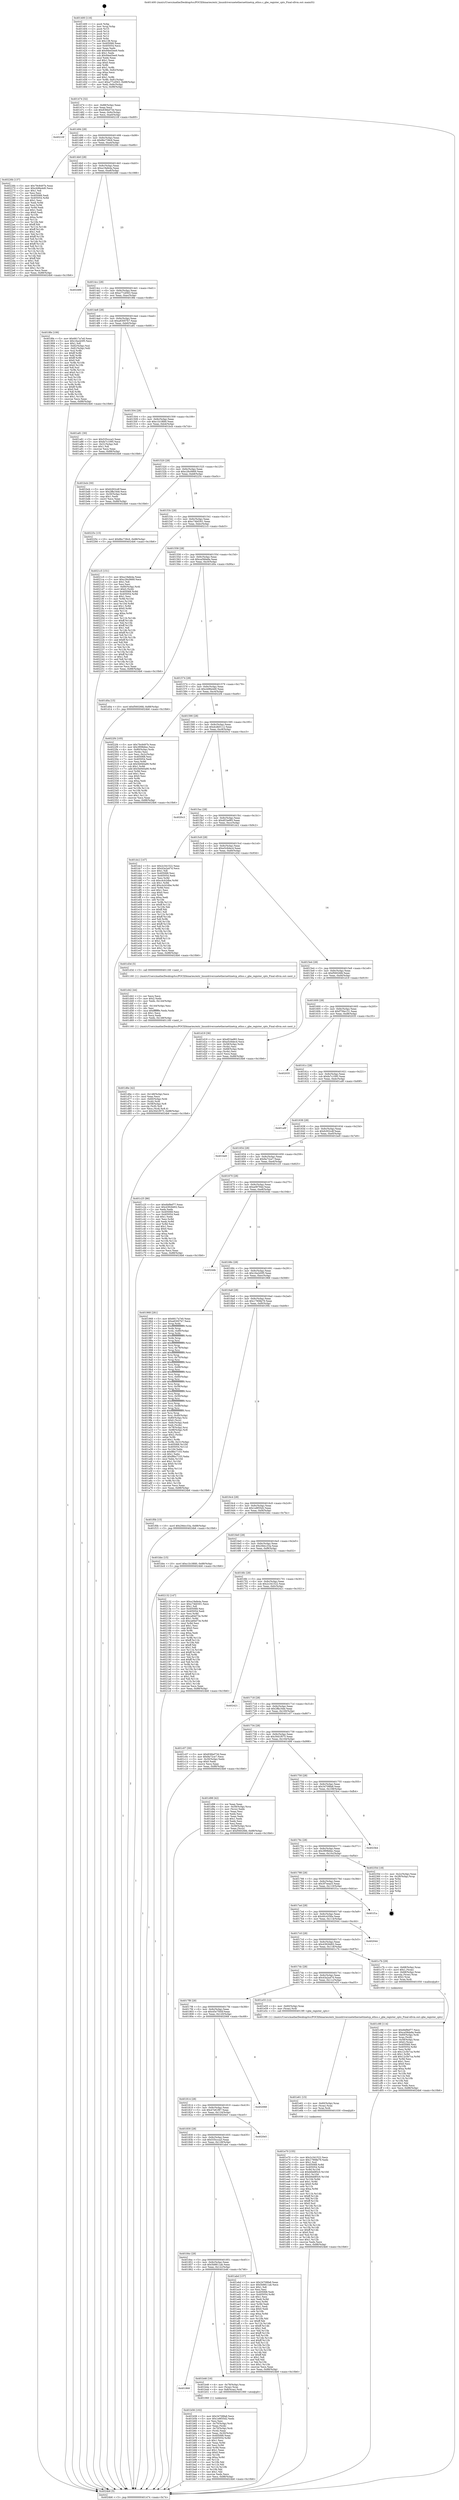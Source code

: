 digraph "0x401400" {
  label = "0x401400 (/mnt/c/Users/mathe/Desktop/tcc/POCII/binaries/extr_linuxdriversnetethernettinetcp_ethss.c_gbe_register_cpts_Final-ollvm.out::main(0))"
  labelloc = "t"
  node[shape=record]

  Entry [label="",width=0.3,height=0.3,shape=circle,fillcolor=black,style=filled]
  "0x401474" [label="{
     0x401474 [32]\l
     | [instrs]\l
     &nbsp;&nbsp;0x401474 \<+6\>: mov -0x88(%rbp),%eax\l
     &nbsp;&nbsp;0x40147a \<+2\>: mov %eax,%ecx\l
     &nbsp;&nbsp;0x40147c \<+6\>: sub $0x836bd73d,%ecx\l
     &nbsp;&nbsp;0x401482 \<+6\>: mov %eax,-0x9c(%rbp)\l
     &nbsp;&nbsp;0x401488 \<+6\>: mov %ecx,-0xa0(%rbp)\l
     &nbsp;&nbsp;0x40148e \<+6\>: je 000000000040210f \<main+0xd0f\>\l
  }"]
  "0x40210f" [label="{
     0x40210f\l
  }", style=dashed]
  "0x401494" [label="{
     0x401494 [28]\l
     | [instrs]\l
     &nbsp;&nbsp;0x401494 \<+5\>: jmp 0000000000401499 \<main+0x99\>\l
     &nbsp;&nbsp;0x401499 \<+6\>: mov -0x9c(%rbp),%eax\l
     &nbsp;&nbsp;0x40149f \<+5\>: sub $0x8bc738c6,%eax\l
     &nbsp;&nbsp;0x4014a4 \<+6\>: mov %eax,-0xa4(%rbp)\l
     &nbsp;&nbsp;0x4014aa \<+6\>: je 000000000040226b \<main+0xe6b\>\l
  }"]
  Exit [label="",width=0.3,height=0.3,shape=circle,fillcolor=black,style=filled,peripheries=2]
  "0x40226b" [label="{
     0x40226b [137]\l
     | [instrs]\l
     &nbsp;&nbsp;0x40226b \<+5\>: mov $0x79c8497b,%eax\l
     &nbsp;&nbsp;0x402270 \<+5\>: mov $0xcb96e4d0,%ecx\l
     &nbsp;&nbsp;0x402275 \<+2\>: mov $0x1,%dl\l
     &nbsp;&nbsp;0x402277 \<+2\>: xor %esi,%esi\l
     &nbsp;&nbsp;0x402279 \<+7\>: mov 0x405068,%edi\l
     &nbsp;&nbsp;0x402280 \<+8\>: mov 0x405054,%r8d\l
     &nbsp;&nbsp;0x402288 \<+3\>: sub $0x1,%esi\l
     &nbsp;&nbsp;0x40228b \<+3\>: mov %edi,%r9d\l
     &nbsp;&nbsp;0x40228e \<+3\>: add %esi,%r9d\l
     &nbsp;&nbsp;0x402291 \<+4\>: imul %r9d,%edi\l
     &nbsp;&nbsp;0x402295 \<+3\>: and $0x1,%edi\l
     &nbsp;&nbsp;0x402298 \<+3\>: cmp $0x0,%edi\l
     &nbsp;&nbsp;0x40229b \<+4\>: sete %r10b\l
     &nbsp;&nbsp;0x40229f \<+4\>: cmp $0xa,%r8d\l
     &nbsp;&nbsp;0x4022a3 \<+4\>: setl %r11b\l
     &nbsp;&nbsp;0x4022a7 \<+3\>: mov %r10b,%bl\l
     &nbsp;&nbsp;0x4022aa \<+3\>: xor $0xff,%bl\l
     &nbsp;&nbsp;0x4022ad \<+3\>: mov %r11b,%r14b\l
     &nbsp;&nbsp;0x4022b0 \<+4\>: xor $0xff,%r14b\l
     &nbsp;&nbsp;0x4022b4 \<+3\>: xor $0x1,%dl\l
     &nbsp;&nbsp;0x4022b7 \<+3\>: mov %bl,%r15b\l
     &nbsp;&nbsp;0x4022ba \<+4\>: and $0xff,%r15b\l
     &nbsp;&nbsp;0x4022be \<+3\>: and %dl,%r10b\l
     &nbsp;&nbsp;0x4022c1 \<+3\>: mov %r14b,%r12b\l
     &nbsp;&nbsp;0x4022c4 \<+4\>: and $0xff,%r12b\l
     &nbsp;&nbsp;0x4022c8 \<+3\>: and %dl,%r11b\l
     &nbsp;&nbsp;0x4022cb \<+3\>: or %r10b,%r15b\l
     &nbsp;&nbsp;0x4022ce \<+3\>: or %r11b,%r12b\l
     &nbsp;&nbsp;0x4022d1 \<+3\>: xor %r12b,%r15b\l
     &nbsp;&nbsp;0x4022d4 \<+3\>: or %r14b,%bl\l
     &nbsp;&nbsp;0x4022d7 \<+3\>: xor $0xff,%bl\l
     &nbsp;&nbsp;0x4022da \<+3\>: or $0x1,%dl\l
     &nbsp;&nbsp;0x4022dd \<+2\>: and %dl,%bl\l
     &nbsp;&nbsp;0x4022df \<+3\>: or %bl,%r15b\l
     &nbsp;&nbsp;0x4022e2 \<+4\>: test $0x1,%r15b\l
     &nbsp;&nbsp;0x4022e6 \<+3\>: cmovne %ecx,%eax\l
     &nbsp;&nbsp;0x4022e9 \<+6\>: mov %eax,-0x88(%rbp)\l
     &nbsp;&nbsp;0x4022ef \<+5\>: jmp 00000000004024b6 \<main+0x10b6\>\l
  }"]
  "0x4014b0" [label="{
     0x4014b0 [28]\l
     | [instrs]\l
     &nbsp;&nbsp;0x4014b0 \<+5\>: jmp 00000000004014b5 \<main+0xb5\>\l
     &nbsp;&nbsp;0x4014b5 \<+6\>: mov -0x9c(%rbp),%eax\l
     &nbsp;&nbsp;0x4014bb \<+5\>: sub $0xa19afe4a,%eax\l
     &nbsp;&nbsp;0x4014c0 \<+6\>: mov %eax,-0xa8(%rbp)\l
     &nbsp;&nbsp;0x4014c6 \<+6\>: je 0000000000402488 \<main+0x1088\>\l
  }"]
  "0x401e70" [label="{
     0x401e70 [155]\l
     | [instrs]\l
     &nbsp;&nbsp;0x401e70 \<+5\>: mov $0x2c341522,%ecx\l
     &nbsp;&nbsp;0x401e75 \<+5\>: mov $0x17908e79,%edx\l
     &nbsp;&nbsp;0x401e7a \<+3\>: mov $0x1,%sil\l
     &nbsp;&nbsp;0x401e7d \<+8\>: mov 0x405068,%r8d\l
     &nbsp;&nbsp;0x401e85 \<+8\>: mov 0x405054,%r9d\l
     &nbsp;&nbsp;0x401e8d \<+3\>: mov %r8d,%r10d\l
     &nbsp;&nbsp;0x401e90 \<+7\>: sub $0xb6dd85c0,%r10d\l
     &nbsp;&nbsp;0x401e97 \<+4\>: sub $0x1,%r10d\l
     &nbsp;&nbsp;0x401e9b \<+7\>: add $0xb6dd85c0,%r10d\l
     &nbsp;&nbsp;0x401ea2 \<+4\>: imul %r10d,%r8d\l
     &nbsp;&nbsp;0x401ea6 \<+4\>: and $0x1,%r8d\l
     &nbsp;&nbsp;0x401eaa \<+4\>: cmp $0x0,%r8d\l
     &nbsp;&nbsp;0x401eae \<+4\>: sete %r11b\l
     &nbsp;&nbsp;0x401eb2 \<+4\>: cmp $0xa,%r9d\l
     &nbsp;&nbsp;0x401eb6 \<+3\>: setl %bl\l
     &nbsp;&nbsp;0x401eb9 \<+3\>: mov %r11b,%r14b\l
     &nbsp;&nbsp;0x401ebc \<+4\>: xor $0xff,%r14b\l
     &nbsp;&nbsp;0x401ec0 \<+3\>: mov %bl,%r15b\l
     &nbsp;&nbsp;0x401ec3 \<+4\>: xor $0xff,%r15b\l
     &nbsp;&nbsp;0x401ec7 \<+4\>: xor $0x0,%sil\l
     &nbsp;&nbsp;0x401ecb \<+3\>: mov %r14b,%r12b\l
     &nbsp;&nbsp;0x401ece \<+4\>: and $0x0,%r12b\l
     &nbsp;&nbsp;0x401ed2 \<+3\>: and %sil,%r11b\l
     &nbsp;&nbsp;0x401ed5 \<+3\>: mov %r15b,%r13b\l
     &nbsp;&nbsp;0x401ed8 \<+4\>: and $0x0,%r13b\l
     &nbsp;&nbsp;0x401edc \<+3\>: and %sil,%bl\l
     &nbsp;&nbsp;0x401edf \<+3\>: or %r11b,%r12b\l
     &nbsp;&nbsp;0x401ee2 \<+3\>: or %bl,%r13b\l
     &nbsp;&nbsp;0x401ee5 \<+3\>: xor %r13b,%r12b\l
     &nbsp;&nbsp;0x401ee8 \<+3\>: or %r15b,%r14b\l
     &nbsp;&nbsp;0x401eeb \<+4\>: xor $0xff,%r14b\l
     &nbsp;&nbsp;0x401eef \<+4\>: or $0x0,%sil\l
     &nbsp;&nbsp;0x401ef3 \<+3\>: and %sil,%r14b\l
     &nbsp;&nbsp;0x401ef6 \<+3\>: or %r14b,%r12b\l
     &nbsp;&nbsp;0x401ef9 \<+4\>: test $0x1,%r12b\l
     &nbsp;&nbsp;0x401efd \<+3\>: cmovne %edx,%ecx\l
     &nbsp;&nbsp;0x401f00 \<+6\>: mov %ecx,-0x88(%rbp)\l
     &nbsp;&nbsp;0x401f06 \<+5\>: jmp 00000000004024b6 \<main+0x10b6\>\l
  }"]
  "0x402488" [label="{
     0x402488\l
  }", style=dashed]
  "0x4014cc" [label="{
     0x4014cc [28]\l
     | [instrs]\l
     &nbsp;&nbsp;0x4014cc \<+5\>: jmp 00000000004014d1 \<main+0xd1\>\l
     &nbsp;&nbsp;0x4014d1 \<+6\>: mov -0x9c(%rbp),%eax\l
     &nbsp;&nbsp;0x4014d7 \<+5\>: sub $0xa77cd563,%eax\l
     &nbsp;&nbsp;0x4014dc \<+6\>: mov %eax,-0xac(%rbp)\l
     &nbsp;&nbsp;0x4014e2 \<+6\>: je 00000000004018fe \<main+0x4fe\>\l
  }"]
  "0x401e61" [label="{
     0x401e61 [15]\l
     | [instrs]\l
     &nbsp;&nbsp;0x401e61 \<+4\>: mov -0x60(%rbp),%rax\l
     &nbsp;&nbsp;0x401e65 \<+3\>: mov (%rax),%rax\l
     &nbsp;&nbsp;0x401e68 \<+3\>: mov %rax,%rdi\l
     &nbsp;&nbsp;0x401e6b \<+5\>: call 0000000000401030 \<free@plt\>\l
     | [calls]\l
     &nbsp;&nbsp;0x401030 \{1\} (unknown)\l
  }"]
  "0x4018fe" [label="{
     0x4018fe [106]\l
     | [instrs]\l
     &nbsp;&nbsp;0x4018fe \<+5\>: mov $0x6617a7e0,%eax\l
     &nbsp;&nbsp;0x401903 \<+5\>: mov $0x16a2d3f5,%ecx\l
     &nbsp;&nbsp;0x401908 \<+2\>: mov $0x1,%dl\l
     &nbsp;&nbsp;0x40190a \<+7\>: mov -0x82(%rbp),%sil\l
     &nbsp;&nbsp;0x401911 \<+7\>: mov -0x81(%rbp),%dil\l
     &nbsp;&nbsp;0x401918 \<+3\>: mov %sil,%r8b\l
     &nbsp;&nbsp;0x40191b \<+4\>: xor $0xff,%r8b\l
     &nbsp;&nbsp;0x40191f \<+3\>: mov %dil,%r9b\l
     &nbsp;&nbsp;0x401922 \<+4\>: xor $0xff,%r9b\l
     &nbsp;&nbsp;0x401926 \<+3\>: xor $0x0,%dl\l
     &nbsp;&nbsp;0x401929 \<+3\>: mov %r8b,%r10b\l
     &nbsp;&nbsp;0x40192c \<+4\>: and $0x0,%r10b\l
     &nbsp;&nbsp;0x401930 \<+3\>: and %dl,%sil\l
     &nbsp;&nbsp;0x401933 \<+3\>: mov %r9b,%r11b\l
     &nbsp;&nbsp;0x401936 \<+4\>: and $0x0,%r11b\l
     &nbsp;&nbsp;0x40193a \<+3\>: and %dl,%dil\l
     &nbsp;&nbsp;0x40193d \<+3\>: or %sil,%r10b\l
     &nbsp;&nbsp;0x401940 \<+3\>: or %dil,%r11b\l
     &nbsp;&nbsp;0x401943 \<+3\>: xor %r11b,%r10b\l
     &nbsp;&nbsp;0x401946 \<+3\>: or %r9b,%r8b\l
     &nbsp;&nbsp;0x401949 \<+4\>: xor $0xff,%r8b\l
     &nbsp;&nbsp;0x40194d \<+3\>: or $0x0,%dl\l
     &nbsp;&nbsp;0x401950 \<+3\>: and %dl,%r8b\l
     &nbsp;&nbsp;0x401953 \<+3\>: or %r8b,%r10b\l
     &nbsp;&nbsp;0x401956 \<+4\>: test $0x1,%r10b\l
     &nbsp;&nbsp;0x40195a \<+3\>: cmovne %ecx,%eax\l
     &nbsp;&nbsp;0x40195d \<+6\>: mov %eax,-0x88(%rbp)\l
     &nbsp;&nbsp;0x401963 \<+5\>: jmp 00000000004024b6 \<main+0x10b6\>\l
  }"]
  "0x4014e8" [label="{
     0x4014e8 [28]\l
     | [instrs]\l
     &nbsp;&nbsp;0x4014e8 \<+5\>: jmp 00000000004014ed \<main+0xed\>\l
     &nbsp;&nbsp;0x4014ed \<+6\>: mov -0x9c(%rbp),%eax\l
     &nbsp;&nbsp;0x4014f3 \<+5\>: sub $0xa83007b7,%eax\l
     &nbsp;&nbsp;0x4014f8 \<+6\>: mov %eax,-0xb0(%rbp)\l
     &nbsp;&nbsp;0x4014fe \<+6\>: je 0000000000401a81 \<main+0x681\>\l
  }"]
  "0x4024b6" [label="{
     0x4024b6 [5]\l
     | [instrs]\l
     &nbsp;&nbsp;0x4024b6 \<+5\>: jmp 0000000000401474 \<main+0x74\>\l
  }"]
  "0x401400" [label="{
     0x401400 [116]\l
     | [instrs]\l
     &nbsp;&nbsp;0x401400 \<+1\>: push %rbp\l
     &nbsp;&nbsp;0x401401 \<+3\>: mov %rsp,%rbp\l
     &nbsp;&nbsp;0x401404 \<+2\>: push %r15\l
     &nbsp;&nbsp;0x401406 \<+2\>: push %r14\l
     &nbsp;&nbsp;0x401408 \<+2\>: push %r13\l
     &nbsp;&nbsp;0x40140a \<+2\>: push %r12\l
     &nbsp;&nbsp;0x40140c \<+1\>: push %rbx\l
     &nbsp;&nbsp;0x40140d \<+7\>: sub $0x138,%rsp\l
     &nbsp;&nbsp;0x401414 \<+7\>: mov 0x405068,%eax\l
     &nbsp;&nbsp;0x40141b \<+7\>: mov 0x405054,%ecx\l
     &nbsp;&nbsp;0x401422 \<+2\>: mov %eax,%edx\l
     &nbsp;&nbsp;0x401424 \<+6\>: add $0x94ed3ee9,%edx\l
     &nbsp;&nbsp;0x40142a \<+3\>: sub $0x1,%edx\l
     &nbsp;&nbsp;0x40142d \<+6\>: sub $0x94ed3ee9,%edx\l
     &nbsp;&nbsp;0x401433 \<+3\>: imul %edx,%eax\l
     &nbsp;&nbsp;0x401436 \<+3\>: and $0x1,%eax\l
     &nbsp;&nbsp;0x401439 \<+3\>: cmp $0x0,%eax\l
     &nbsp;&nbsp;0x40143c \<+4\>: sete %r8b\l
     &nbsp;&nbsp;0x401440 \<+4\>: and $0x1,%r8b\l
     &nbsp;&nbsp;0x401444 \<+7\>: mov %r8b,-0x82(%rbp)\l
     &nbsp;&nbsp;0x40144b \<+3\>: cmp $0xa,%ecx\l
     &nbsp;&nbsp;0x40144e \<+4\>: setl %r8b\l
     &nbsp;&nbsp;0x401452 \<+4\>: and $0x1,%r8b\l
     &nbsp;&nbsp;0x401456 \<+7\>: mov %r8b,-0x81(%rbp)\l
     &nbsp;&nbsp;0x40145d \<+10\>: movl $0xa77cd563,-0x88(%rbp)\l
     &nbsp;&nbsp;0x401467 \<+6\>: mov %edi,-0x8c(%rbp)\l
     &nbsp;&nbsp;0x40146d \<+7\>: mov %rsi,-0x98(%rbp)\l
  }"]
  "0x401d6e" [label="{
     0x401d6e [42]\l
     | [instrs]\l
     &nbsp;&nbsp;0x401d6e \<+6\>: mov -0x148(%rbp),%ecx\l
     &nbsp;&nbsp;0x401d74 \<+3\>: imul %eax,%ecx\l
     &nbsp;&nbsp;0x401d77 \<+4\>: mov -0x60(%rbp),%rdi\l
     &nbsp;&nbsp;0x401d7b \<+3\>: mov (%rdi),%rdi\l
     &nbsp;&nbsp;0x401d7e \<+4\>: mov -0x58(%rbp),%r8\l
     &nbsp;&nbsp;0x401d82 \<+3\>: movslq (%r8),%r8\l
     &nbsp;&nbsp;0x401d85 \<+4\>: mov %ecx,(%rdi,%r8,4)\l
     &nbsp;&nbsp;0x401d89 \<+10\>: movl $0x30d1f075,-0x88(%rbp)\l
     &nbsp;&nbsp;0x401d93 \<+5\>: jmp 00000000004024b6 \<main+0x10b6\>\l
  }"]
  "0x401a81" [label="{
     0x401a81 [30]\l
     | [instrs]\l
     &nbsp;&nbsp;0x401a81 \<+5\>: mov $0x535ccca3,%eax\l
     &nbsp;&nbsp;0x401a86 \<+5\>: mov $0xfa7c1095,%ecx\l
     &nbsp;&nbsp;0x401a8b \<+3\>: mov -0x31(%rbp),%dl\l
     &nbsp;&nbsp;0x401a8e \<+3\>: test $0x1,%dl\l
     &nbsp;&nbsp;0x401a91 \<+3\>: cmovne %ecx,%eax\l
     &nbsp;&nbsp;0x401a94 \<+6\>: mov %eax,-0x88(%rbp)\l
     &nbsp;&nbsp;0x401a9a \<+5\>: jmp 00000000004024b6 \<main+0x10b6\>\l
  }"]
  "0x401504" [label="{
     0x401504 [28]\l
     | [instrs]\l
     &nbsp;&nbsp;0x401504 \<+5\>: jmp 0000000000401509 \<main+0x109\>\l
     &nbsp;&nbsp;0x401509 \<+6\>: mov -0x9c(%rbp),%eax\l
     &nbsp;&nbsp;0x40150f \<+5\>: sub $0xc1b18fd0,%eax\l
     &nbsp;&nbsp;0x401514 \<+6\>: mov %eax,-0xb4(%rbp)\l
     &nbsp;&nbsp;0x40151a \<+6\>: je 0000000000401bcb \<main+0x7cb\>\l
  }"]
  "0x401d42" [label="{
     0x401d42 [44]\l
     | [instrs]\l
     &nbsp;&nbsp;0x401d42 \<+2\>: xor %ecx,%ecx\l
     &nbsp;&nbsp;0x401d44 \<+5\>: mov $0x2,%edx\l
     &nbsp;&nbsp;0x401d49 \<+6\>: mov %edx,-0x144(%rbp)\l
     &nbsp;&nbsp;0x401d4f \<+1\>: cltd\l
     &nbsp;&nbsp;0x401d50 \<+6\>: mov -0x144(%rbp),%esi\l
     &nbsp;&nbsp;0x401d56 \<+2\>: idiv %esi\l
     &nbsp;&nbsp;0x401d58 \<+6\>: imul $0xfffffffe,%edx,%edx\l
     &nbsp;&nbsp;0x401d5e \<+3\>: sub $0x1,%ecx\l
     &nbsp;&nbsp;0x401d61 \<+2\>: sub %ecx,%edx\l
     &nbsp;&nbsp;0x401d63 \<+6\>: mov %edx,-0x148(%rbp)\l
     &nbsp;&nbsp;0x401d69 \<+5\>: call 0000000000401160 \<next_i\>\l
     | [calls]\l
     &nbsp;&nbsp;0x401160 \{1\} (/mnt/c/Users/mathe/Desktop/tcc/POCII/binaries/extr_linuxdriversnetethernettinetcp_ethss.c_gbe_register_cpts_Final-ollvm.out::next_i)\l
  }"]
  "0x401bcb" [label="{
     0x401bcb [30]\l
     | [instrs]\l
     &nbsp;&nbsp;0x401bcb \<+5\>: mov $0xfc002cdf,%eax\l
     &nbsp;&nbsp;0x401bd0 \<+5\>: mov $0x2ffa16de,%ecx\l
     &nbsp;&nbsp;0x401bd5 \<+3\>: mov -0x30(%rbp),%edx\l
     &nbsp;&nbsp;0x401bd8 \<+3\>: cmp $0x1,%edx\l
     &nbsp;&nbsp;0x401bdb \<+3\>: cmovl %ecx,%eax\l
     &nbsp;&nbsp;0x401bde \<+6\>: mov %eax,-0x88(%rbp)\l
     &nbsp;&nbsp;0x401be4 \<+5\>: jmp 00000000004024b6 \<main+0x10b6\>\l
  }"]
  "0x401520" [label="{
     0x401520 [28]\l
     | [instrs]\l
     &nbsp;&nbsp;0x401520 \<+5\>: jmp 0000000000401525 \<main+0x125\>\l
     &nbsp;&nbsp;0x401525 \<+6\>: mov -0x9c(%rbp),%eax\l
     &nbsp;&nbsp;0x40152b \<+5\>: sub $0xc26c0669,%eax\l
     &nbsp;&nbsp;0x401530 \<+6\>: mov %eax,-0xb8(%rbp)\l
     &nbsp;&nbsp;0x401536 \<+6\>: je 000000000040225c \<main+0xe5c\>\l
  }"]
  "0x401c98" [label="{
     0x401c98 [114]\l
     | [instrs]\l
     &nbsp;&nbsp;0x401c98 \<+5\>: mov $0x6bf9ef77,%ecx\l
     &nbsp;&nbsp;0x401c9d \<+5\>: mov $0xca58da9a,%edx\l
     &nbsp;&nbsp;0x401ca2 \<+4\>: mov -0x60(%rbp),%rdi\l
     &nbsp;&nbsp;0x401ca6 \<+3\>: mov %rax,(%rdi)\l
     &nbsp;&nbsp;0x401ca9 \<+4\>: mov -0x58(%rbp),%rax\l
     &nbsp;&nbsp;0x401cad \<+6\>: movl $0x0,(%rax)\l
     &nbsp;&nbsp;0x401cb3 \<+7\>: mov 0x405068,%esi\l
     &nbsp;&nbsp;0x401cba \<+8\>: mov 0x405054,%r8d\l
     &nbsp;&nbsp;0x401cc2 \<+3\>: mov %esi,%r9d\l
     &nbsp;&nbsp;0x401cc5 \<+7\>: sub $0x12c5b7ca,%r9d\l
     &nbsp;&nbsp;0x401ccc \<+4\>: sub $0x1,%r9d\l
     &nbsp;&nbsp;0x401cd0 \<+7\>: add $0x12c5b7ca,%r9d\l
     &nbsp;&nbsp;0x401cd7 \<+4\>: imul %r9d,%esi\l
     &nbsp;&nbsp;0x401cdb \<+3\>: and $0x1,%esi\l
     &nbsp;&nbsp;0x401cde \<+3\>: cmp $0x0,%esi\l
     &nbsp;&nbsp;0x401ce1 \<+4\>: sete %r10b\l
     &nbsp;&nbsp;0x401ce5 \<+4\>: cmp $0xa,%r8d\l
     &nbsp;&nbsp;0x401ce9 \<+4\>: setl %r11b\l
     &nbsp;&nbsp;0x401ced \<+3\>: mov %r10b,%bl\l
     &nbsp;&nbsp;0x401cf0 \<+3\>: and %r11b,%bl\l
     &nbsp;&nbsp;0x401cf3 \<+3\>: xor %r11b,%r10b\l
     &nbsp;&nbsp;0x401cf6 \<+3\>: or %r10b,%bl\l
     &nbsp;&nbsp;0x401cf9 \<+3\>: test $0x1,%bl\l
     &nbsp;&nbsp;0x401cfc \<+3\>: cmovne %edx,%ecx\l
     &nbsp;&nbsp;0x401cff \<+6\>: mov %ecx,-0x88(%rbp)\l
     &nbsp;&nbsp;0x401d05 \<+5\>: jmp 00000000004024b6 \<main+0x10b6\>\l
  }"]
  "0x40225c" [label="{
     0x40225c [15]\l
     | [instrs]\l
     &nbsp;&nbsp;0x40225c \<+10\>: movl $0x8bc738c6,-0x88(%rbp)\l
     &nbsp;&nbsp;0x402266 \<+5\>: jmp 00000000004024b6 \<main+0x10b6\>\l
  }"]
  "0x40153c" [label="{
     0x40153c [28]\l
     | [instrs]\l
     &nbsp;&nbsp;0x40153c \<+5\>: jmp 0000000000401541 \<main+0x141\>\l
     &nbsp;&nbsp;0x401541 \<+6\>: mov -0x9c(%rbp),%eax\l
     &nbsp;&nbsp;0x401547 \<+5\>: sub $0xc74b0301,%eax\l
     &nbsp;&nbsp;0x40154c \<+6\>: mov %eax,-0xbc(%rbp)\l
     &nbsp;&nbsp;0x401552 \<+6\>: je 00000000004021c5 \<main+0xdc5\>\l
  }"]
  "0x401b56" [label="{
     0x401b56 [102]\l
     | [instrs]\l
     &nbsp;&nbsp;0x401b56 \<+5\>: mov $0x34708fa8,%ecx\l
     &nbsp;&nbsp;0x401b5b \<+5\>: mov $0x1e8f35d2,%edx\l
     &nbsp;&nbsp;0x401b60 \<+2\>: xor %esi,%esi\l
     &nbsp;&nbsp;0x401b62 \<+4\>: mov -0x70(%rbp),%rdi\l
     &nbsp;&nbsp;0x401b66 \<+2\>: mov %eax,(%rdi)\l
     &nbsp;&nbsp;0x401b68 \<+4\>: mov -0x70(%rbp),%rdi\l
     &nbsp;&nbsp;0x401b6c \<+2\>: mov (%rdi),%eax\l
     &nbsp;&nbsp;0x401b6e \<+3\>: mov %eax,-0x30(%rbp)\l
     &nbsp;&nbsp;0x401b71 \<+7\>: mov 0x405068,%eax\l
     &nbsp;&nbsp;0x401b78 \<+8\>: mov 0x405054,%r8d\l
     &nbsp;&nbsp;0x401b80 \<+3\>: sub $0x1,%esi\l
     &nbsp;&nbsp;0x401b83 \<+3\>: mov %eax,%r9d\l
     &nbsp;&nbsp;0x401b86 \<+3\>: add %esi,%r9d\l
     &nbsp;&nbsp;0x401b89 \<+4\>: imul %r9d,%eax\l
     &nbsp;&nbsp;0x401b8d \<+3\>: and $0x1,%eax\l
     &nbsp;&nbsp;0x401b90 \<+3\>: cmp $0x0,%eax\l
     &nbsp;&nbsp;0x401b93 \<+4\>: sete %r10b\l
     &nbsp;&nbsp;0x401b97 \<+4\>: cmp $0xa,%r8d\l
     &nbsp;&nbsp;0x401b9b \<+4\>: setl %r11b\l
     &nbsp;&nbsp;0x401b9f \<+3\>: mov %r10b,%bl\l
     &nbsp;&nbsp;0x401ba2 \<+3\>: and %r11b,%bl\l
     &nbsp;&nbsp;0x401ba5 \<+3\>: xor %r11b,%r10b\l
     &nbsp;&nbsp;0x401ba8 \<+3\>: or %r10b,%bl\l
     &nbsp;&nbsp;0x401bab \<+3\>: test $0x1,%bl\l
     &nbsp;&nbsp;0x401bae \<+3\>: cmovne %edx,%ecx\l
     &nbsp;&nbsp;0x401bb1 \<+6\>: mov %ecx,-0x88(%rbp)\l
     &nbsp;&nbsp;0x401bb7 \<+5\>: jmp 00000000004024b6 \<main+0x10b6\>\l
  }"]
  "0x4021c5" [label="{
     0x4021c5 [151]\l
     | [instrs]\l
     &nbsp;&nbsp;0x4021c5 \<+5\>: mov $0xa19afe4a,%eax\l
     &nbsp;&nbsp;0x4021ca \<+5\>: mov $0xc26c0669,%ecx\l
     &nbsp;&nbsp;0x4021cf \<+2\>: mov $0x1,%dl\l
     &nbsp;&nbsp;0x4021d1 \<+2\>: xor %esi,%esi\l
     &nbsp;&nbsp;0x4021d3 \<+4\>: mov -0x80(%rbp),%rdi\l
     &nbsp;&nbsp;0x4021d7 \<+6\>: movl $0x0,(%rdi)\l
     &nbsp;&nbsp;0x4021dd \<+8\>: mov 0x405068,%r8d\l
     &nbsp;&nbsp;0x4021e5 \<+8\>: mov 0x405054,%r9d\l
     &nbsp;&nbsp;0x4021ed \<+3\>: sub $0x1,%esi\l
     &nbsp;&nbsp;0x4021f0 \<+3\>: mov %r8d,%r10d\l
     &nbsp;&nbsp;0x4021f3 \<+3\>: add %esi,%r10d\l
     &nbsp;&nbsp;0x4021f6 \<+4\>: imul %r10d,%r8d\l
     &nbsp;&nbsp;0x4021fa \<+4\>: and $0x1,%r8d\l
     &nbsp;&nbsp;0x4021fe \<+4\>: cmp $0x0,%r8d\l
     &nbsp;&nbsp;0x402202 \<+4\>: sete %r11b\l
     &nbsp;&nbsp;0x402206 \<+4\>: cmp $0xa,%r9d\l
     &nbsp;&nbsp;0x40220a \<+3\>: setl %bl\l
     &nbsp;&nbsp;0x40220d \<+3\>: mov %r11b,%r14b\l
     &nbsp;&nbsp;0x402210 \<+4\>: xor $0xff,%r14b\l
     &nbsp;&nbsp;0x402214 \<+3\>: mov %bl,%r15b\l
     &nbsp;&nbsp;0x402217 \<+4\>: xor $0xff,%r15b\l
     &nbsp;&nbsp;0x40221b \<+3\>: xor $0x1,%dl\l
     &nbsp;&nbsp;0x40221e \<+3\>: mov %r14b,%r12b\l
     &nbsp;&nbsp;0x402221 \<+4\>: and $0xff,%r12b\l
     &nbsp;&nbsp;0x402225 \<+3\>: and %dl,%r11b\l
     &nbsp;&nbsp;0x402228 \<+3\>: mov %r15b,%r13b\l
     &nbsp;&nbsp;0x40222b \<+4\>: and $0xff,%r13b\l
     &nbsp;&nbsp;0x40222f \<+2\>: and %dl,%bl\l
     &nbsp;&nbsp;0x402231 \<+3\>: or %r11b,%r12b\l
     &nbsp;&nbsp;0x402234 \<+3\>: or %bl,%r13b\l
     &nbsp;&nbsp;0x402237 \<+3\>: xor %r13b,%r12b\l
     &nbsp;&nbsp;0x40223a \<+3\>: or %r15b,%r14b\l
     &nbsp;&nbsp;0x40223d \<+4\>: xor $0xff,%r14b\l
     &nbsp;&nbsp;0x402241 \<+3\>: or $0x1,%dl\l
     &nbsp;&nbsp;0x402244 \<+3\>: and %dl,%r14b\l
     &nbsp;&nbsp;0x402247 \<+3\>: or %r14b,%r12b\l
     &nbsp;&nbsp;0x40224a \<+4\>: test $0x1,%r12b\l
     &nbsp;&nbsp;0x40224e \<+3\>: cmovne %ecx,%eax\l
     &nbsp;&nbsp;0x402251 \<+6\>: mov %eax,-0x88(%rbp)\l
     &nbsp;&nbsp;0x402257 \<+5\>: jmp 00000000004024b6 \<main+0x10b6\>\l
  }"]
  "0x401558" [label="{
     0x401558 [28]\l
     | [instrs]\l
     &nbsp;&nbsp;0x401558 \<+5\>: jmp 000000000040155d \<main+0x15d\>\l
     &nbsp;&nbsp;0x40155d \<+6\>: mov -0x9c(%rbp),%eax\l
     &nbsp;&nbsp;0x401563 \<+5\>: sub $0xca58da9a,%eax\l
     &nbsp;&nbsp;0x401568 \<+6\>: mov %eax,-0xc0(%rbp)\l
     &nbsp;&nbsp;0x40156e \<+6\>: je 0000000000401d0a \<main+0x90a\>\l
  }"]
  "0x401868" [label="{
     0x401868\l
  }", style=dashed]
  "0x401d0a" [label="{
     0x401d0a [15]\l
     | [instrs]\l
     &nbsp;&nbsp;0x401d0a \<+10\>: movl $0xf56026fd,-0x88(%rbp)\l
     &nbsp;&nbsp;0x401d14 \<+5\>: jmp 00000000004024b6 \<main+0x10b6\>\l
  }"]
  "0x401574" [label="{
     0x401574 [28]\l
     | [instrs]\l
     &nbsp;&nbsp;0x401574 \<+5\>: jmp 0000000000401579 \<main+0x179\>\l
     &nbsp;&nbsp;0x401579 \<+6\>: mov -0x9c(%rbp),%eax\l
     &nbsp;&nbsp;0x40157f \<+5\>: sub $0xcb96e4d0,%eax\l
     &nbsp;&nbsp;0x401584 \<+6\>: mov %eax,-0xc4(%rbp)\l
     &nbsp;&nbsp;0x40158a \<+6\>: je 00000000004022f4 \<main+0xef4\>\l
  }"]
  "0x401b46" [label="{
     0x401b46 [16]\l
     | [instrs]\l
     &nbsp;&nbsp;0x401b46 \<+4\>: mov -0x78(%rbp),%rax\l
     &nbsp;&nbsp;0x401b4a \<+3\>: mov (%rax),%rax\l
     &nbsp;&nbsp;0x401b4d \<+4\>: mov 0x8(%rax),%rdi\l
     &nbsp;&nbsp;0x401b51 \<+5\>: call 0000000000401060 \<atoi@plt\>\l
     | [calls]\l
     &nbsp;&nbsp;0x401060 \{1\} (unknown)\l
  }"]
  "0x4022f4" [label="{
     0x4022f4 [105]\l
     | [instrs]\l
     &nbsp;&nbsp;0x4022f4 \<+5\>: mov $0x79c8497b,%eax\l
     &nbsp;&nbsp;0x4022f9 \<+5\>: mov $0x3f09b6ec,%ecx\l
     &nbsp;&nbsp;0x4022fe \<+4\>: mov -0x80(%rbp),%rdx\l
     &nbsp;&nbsp;0x402302 \<+2\>: mov (%rdx),%esi\l
     &nbsp;&nbsp;0x402304 \<+3\>: mov %esi,-0x2c(%rbp)\l
     &nbsp;&nbsp;0x402307 \<+7\>: mov 0x405068,%esi\l
     &nbsp;&nbsp;0x40230e \<+7\>: mov 0x405054,%edi\l
     &nbsp;&nbsp;0x402315 \<+3\>: mov %esi,%r8d\l
     &nbsp;&nbsp;0x402318 \<+7\>: sub $0x5b940a90,%r8d\l
     &nbsp;&nbsp;0x40231f \<+4\>: sub $0x1,%r8d\l
     &nbsp;&nbsp;0x402323 \<+7\>: add $0x5b940a90,%r8d\l
     &nbsp;&nbsp;0x40232a \<+4\>: imul %r8d,%esi\l
     &nbsp;&nbsp;0x40232e \<+3\>: and $0x1,%esi\l
     &nbsp;&nbsp;0x402331 \<+3\>: cmp $0x0,%esi\l
     &nbsp;&nbsp;0x402334 \<+4\>: sete %r9b\l
     &nbsp;&nbsp;0x402338 \<+3\>: cmp $0xa,%edi\l
     &nbsp;&nbsp;0x40233b \<+4\>: setl %r10b\l
     &nbsp;&nbsp;0x40233f \<+3\>: mov %r9b,%r11b\l
     &nbsp;&nbsp;0x402342 \<+3\>: and %r10b,%r11b\l
     &nbsp;&nbsp;0x402345 \<+3\>: xor %r10b,%r9b\l
     &nbsp;&nbsp;0x402348 \<+3\>: or %r9b,%r11b\l
     &nbsp;&nbsp;0x40234b \<+4\>: test $0x1,%r11b\l
     &nbsp;&nbsp;0x40234f \<+3\>: cmovne %ecx,%eax\l
     &nbsp;&nbsp;0x402352 \<+6\>: mov %eax,-0x88(%rbp)\l
     &nbsp;&nbsp;0x402358 \<+5\>: jmp 00000000004024b6 \<main+0x10b6\>\l
  }"]
  "0x401590" [label="{
     0x401590 [28]\l
     | [instrs]\l
     &nbsp;&nbsp;0x401590 \<+5\>: jmp 0000000000401595 \<main+0x195\>\l
     &nbsp;&nbsp;0x401595 \<+6\>: mov -0x9c(%rbp),%eax\l
     &nbsp;&nbsp;0x40159b \<+5\>: sub $0xdcdb0112,%eax\l
     &nbsp;&nbsp;0x4015a0 \<+6\>: mov %eax,-0xc8(%rbp)\l
     &nbsp;&nbsp;0x4015a6 \<+6\>: je 00000000004020c3 \<main+0xcc3\>\l
  }"]
  "0x40184c" [label="{
     0x40184c [28]\l
     | [instrs]\l
     &nbsp;&nbsp;0x40184c \<+5\>: jmp 0000000000401851 \<main+0x451\>\l
     &nbsp;&nbsp;0x401851 \<+6\>: mov -0x9c(%rbp),%eax\l
     &nbsp;&nbsp;0x401857 \<+5\>: sub $0x5b8811ab,%eax\l
     &nbsp;&nbsp;0x40185c \<+6\>: mov %eax,-0x12c(%rbp)\l
     &nbsp;&nbsp;0x401862 \<+6\>: je 0000000000401b46 \<main+0x746\>\l
  }"]
  "0x4020c3" [label="{
     0x4020c3\l
  }", style=dashed]
  "0x4015ac" [label="{
     0x4015ac [28]\l
     | [instrs]\l
     &nbsp;&nbsp;0x4015ac \<+5\>: jmp 00000000004015b1 \<main+0x1b1\>\l
     &nbsp;&nbsp;0x4015b1 \<+6\>: mov -0x9c(%rbp),%eax\l
     &nbsp;&nbsp;0x4015b7 \<+5\>: sub $0xdf1bef65,%eax\l
     &nbsp;&nbsp;0x4015bc \<+6\>: mov %eax,-0xcc(%rbp)\l
     &nbsp;&nbsp;0x4015c2 \<+6\>: je 0000000000401dc2 \<main+0x9c2\>\l
  }"]
  "0x401abd" [label="{
     0x401abd [137]\l
     | [instrs]\l
     &nbsp;&nbsp;0x401abd \<+5\>: mov $0x34708fa8,%eax\l
     &nbsp;&nbsp;0x401ac2 \<+5\>: mov $0x5b8811ab,%ecx\l
     &nbsp;&nbsp;0x401ac7 \<+2\>: mov $0x1,%dl\l
     &nbsp;&nbsp;0x401ac9 \<+2\>: xor %esi,%esi\l
     &nbsp;&nbsp;0x401acb \<+7\>: mov 0x405068,%edi\l
     &nbsp;&nbsp;0x401ad2 \<+8\>: mov 0x405054,%r8d\l
     &nbsp;&nbsp;0x401ada \<+3\>: sub $0x1,%esi\l
     &nbsp;&nbsp;0x401add \<+3\>: mov %edi,%r9d\l
     &nbsp;&nbsp;0x401ae0 \<+3\>: add %esi,%r9d\l
     &nbsp;&nbsp;0x401ae3 \<+4\>: imul %r9d,%edi\l
     &nbsp;&nbsp;0x401ae7 \<+3\>: and $0x1,%edi\l
     &nbsp;&nbsp;0x401aea \<+3\>: cmp $0x0,%edi\l
     &nbsp;&nbsp;0x401aed \<+4\>: sete %r10b\l
     &nbsp;&nbsp;0x401af1 \<+4\>: cmp $0xa,%r8d\l
     &nbsp;&nbsp;0x401af5 \<+4\>: setl %r11b\l
     &nbsp;&nbsp;0x401af9 \<+3\>: mov %r10b,%bl\l
     &nbsp;&nbsp;0x401afc \<+3\>: xor $0xff,%bl\l
     &nbsp;&nbsp;0x401aff \<+3\>: mov %r11b,%r14b\l
     &nbsp;&nbsp;0x401b02 \<+4\>: xor $0xff,%r14b\l
     &nbsp;&nbsp;0x401b06 \<+3\>: xor $0x1,%dl\l
     &nbsp;&nbsp;0x401b09 \<+3\>: mov %bl,%r15b\l
     &nbsp;&nbsp;0x401b0c \<+4\>: and $0xff,%r15b\l
     &nbsp;&nbsp;0x401b10 \<+3\>: and %dl,%r10b\l
     &nbsp;&nbsp;0x401b13 \<+3\>: mov %r14b,%r12b\l
     &nbsp;&nbsp;0x401b16 \<+4\>: and $0xff,%r12b\l
     &nbsp;&nbsp;0x401b1a \<+3\>: and %dl,%r11b\l
     &nbsp;&nbsp;0x401b1d \<+3\>: or %r10b,%r15b\l
     &nbsp;&nbsp;0x401b20 \<+3\>: or %r11b,%r12b\l
     &nbsp;&nbsp;0x401b23 \<+3\>: xor %r12b,%r15b\l
     &nbsp;&nbsp;0x401b26 \<+3\>: or %r14b,%bl\l
     &nbsp;&nbsp;0x401b29 \<+3\>: xor $0xff,%bl\l
     &nbsp;&nbsp;0x401b2c \<+3\>: or $0x1,%dl\l
     &nbsp;&nbsp;0x401b2f \<+2\>: and %dl,%bl\l
     &nbsp;&nbsp;0x401b31 \<+3\>: or %bl,%r15b\l
     &nbsp;&nbsp;0x401b34 \<+4\>: test $0x1,%r15b\l
     &nbsp;&nbsp;0x401b38 \<+3\>: cmovne %ecx,%eax\l
     &nbsp;&nbsp;0x401b3b \<+6\>: mov %eax,-0x88(%rbp)\l
     &nbsp;&nbsp;0x401b41 \<+5\>: jmp 00000000004024b6 \<main+0x10b6\>\l
  }"]
  "0x401dc2" [label="{
     0x401dc2 [147]\l
     | [instrs]\l
     &nbsp;&nbsp;0x401dc2 \<+5\>: mov $0x2c341522,%eax\l
     &nbsp;&nbsp;0x401dc7 \<+5\>: mov $0x43a2a47d,%ecx\l
     &nbsp;&nbsp;0x401dcc \<+2\>: mov $0x1,%dl\l
     &nbsp;&nbsp;0x401dce \<+7\>: mov 0x405068,%esi\l
     &nbsp;&nbsp;0x401dd5 \<+7\>: mov 0x405054,%edi\l
     &nbsp;&nbsp;0x401ddc \<+3\>: mov %esi,%r8d\l
     &nbsp;&nbsp;0x401ddf \<+7\>: sub $0xc4cb2dbe,%r8d\l
     &nbsp;&nbsp;0x401de6 \<+4\>: sub $0x1,%r8d\l
     &nbsp;&nbsp;0x401dea \<+7\>: add $0xc4cb2dbe,%r8d\l
     &nbsp;&nbsp;0x401df1 \<+4\>: imul %r8d,%esi\l
     &nbsp;&nbsp;0x401df5 \<+3\>: and $0x1,%esi\l
     &nbsp;&nbsp;0x401df8 \<+3\>: cmp $0x0,%esi\l
     &nbsp;&nbsp;0x401dfb \<+4\>: sete %r9b\l
     &nbsp;&nbsp;0x401dff \<+3\>: cmp $0xa,%edi\l
     &nbsp;&nbsp;0x401e02 \<+4\>: setl %r10b\l
     &nbsp;&nbsp;0x401e06 \<+3\>: mov %r9b,%r11b\l
     &nbsp;&nbsp;0x401e09 \<+4\>: xor $0xff,%r11b\l
     &nbsp;&nbsp;0x401e0d \<+3\>: mov %r10b,%bl\l
     &nbsp;&nbsp;0x401e10 \<+3\>: xor $0xff,%bl\l
     &nbsp;&nbsp;0x401e13 \<+3\>: xor $0x1,%dl\l
     &nbsp;&nbsp;0x401e16 \<+3\>: mov %r11b,%r14b\l
     &nbsp;&nbsp;0x401e19 \<+4\>: and $0xff,%r14b\l
     &nbsp;&nbsp;0x401e1d \<+3\>: and %dl,%r9b\l
     &nbsp;&nbsp;0x401e20 \<+3\>: mov %bl,%r15b\l
     &nbsp;&nbsp;0x401e23 \<+4\>: and $0xff,%r15b\l
     &nbsp;&nbsp;0x401e27 \<+3\>: and %dl,%r10b\l
     &nbsp;&nbsp;0x401e2a \<+3\>: or %r9b,%r14b\l
     &nbsp;&nbsp;0x401e2d \<+3\>: or %r10b,%r15b\l
     &nbsp;&nbsp;0x401e30 \<+3\>: xor %r15b,%r14b\l
     &nbsp;&nbsp;0x401e33 \<+3\>: or %bl,%r11b\l
     &nbsp;&nbsp;0x401e36 \<+4\>: xor $0xff,%r11b\l
     &nbsp;&nbsp;0x401e3a \<+3\>: or $0x1,%dl\l
     &nbsp;&nbsp;0x401e3d \<+3\>: and %dl,%r11b\l
     &nbsp;&nbsp;0x401e40 \<+3\>: or %r11b,%r14b\l
     &nbsp;&nbsp;0x401e43 \<+4\>: test $0x1,%r14b\l
     &nbsp;&nbsp;0x401e47 \<+3\>: cmovne %ecx,%eax\l
     &nbsp;&nbsp;0x401e4a \<+6\>: mov %eax,-0x88(%rbp)\l
     &nbsp;&nbsp;0x401e50 \<+5\>: jmp 00000000004024b6 \<main+0x10b6\>\l
  }"]
  "0x4015c8" [label="{
     0x4015c8 [28]\l
     | [instrs]\l
     &nbsp;&nbsp;0x4015c8 \<+5\>: jmp 00000000004015cd \<main+0x1cd\>\l
     &nbsp;&nbsp;0x4015cd \<+6\>: mov -0x9c(%rbp),%eax\l
     &nbsp;&nbsp;0x4015d3 \<+5\>: sub $0xe5c6dec4,%eax\l
     &nbsp;&nbsp;0x4015d8 \<+6\>: mov %eax,-0xd0(%rbp)\l
     &nbsp;&nbsp;0x4015de \<+6\>: je 0000000000401d3d \<main+0x93d\>\l
  }"]
  "0x401830" [label="{
     0x401830 [28]\l
     | [instrs]\l
     &nbsp;&nbsp;0x401830 \<+5\>: jmp 0000000000401835 \<main+0x435\>\l
     &nbsp;&nbsp;0x401835 \<+6\>: mov -0x9c(%rbp),%eax\l
     &nbsp;&nbsp;0x40183b \<+5\>: sub $0x535ccca3,%eax\l
     &nbsp;&nbsp;0x401840 \<+6\>: mov %eax,-0x128(%rbp)\l
     &nbsp;&nbsp;0x401846 \<+6\>: je 0000000000401abd \<main+0x6bd\>\l
  }"]
  "0x401d3d" [label="{
     0x401d3d [5]\l
     | [instrs]\l
     &nbsp;&nbsp;0x401d3d \<+5\>: call 0000000000401160 \<next_i\>\l
     | [calls]\l
     &nbsp;&nbsp;0x401160 \{1\} (/mnt/c/Users/mathe/Desktop/tcc/POCII/binaries/extr_linuxdriversnetethernettinetcp_ethss.c_gbe_register_cpts_Final-ollvm.out::next_i)\l
  }"]
  "0x4015e4" [label="{
     0x4015e4 [28]\l
     | [instrs]\l
     &nbsp;&nbsp;0x4015e4 \<+5\>: jmp 00000000004015e9 \<main+0x1e9\>\l
     &nbsp;&nbsp;0x4015e9 \<+6\>: mov -0x9c(%rbp),%eax\l
     &nbsp;&nbsp;0x4015ef \<+5\>: sub $0xf56026fd,%eax\l
     &nbsp;&nbsp;0x4015f4 \<+6\>: mov %eax,-0xd4(%rbp)\l
     &nbsp;&nbsp;0x4015fa \<+6\>: je 0000000000401d19 \<main+0x919\>\l
  }"]
  "0x4020e5" [label="{
     0x4020e5\l
  }", style=dashed]
  "0x401d19" [label="{
     0x401d19 [36]\l
     | [instrs]\l
     &nbsp;&nbsp;0x401d19 \<+5\>: mov $0xdf1bef65,%eax\l
     &nbsp;&nbsp;0x401d1e \<+5\>: mov $0xe5c6dec4,%ecx\l
     &nbsp;&nbsp;0x401d23 \<+4\>: mov -0x58(%rbp),%rdx\l
     &nbsp;&nbsp;0x401d27 \<+2\>: mov (%rdx),%esi\l
     &nbsp;&nbsp;0x401d29 \<+4\>: mov -0x68(%rbp),%rdx\l
     &nbsp;&nbsp;0x401d2d \<+2\>: cmp (%rdx),%esi\l
     &nbsp;&nbsp;0x401d2f \<+3\>: cmovl %ecx,%eax\l
     &nbsp;&nbsp;0x401d32 \<+6\>: mov %eax,-0x88(%rbp)\l
     &nbsp;&nbsp;0x401d38 \<+5\>: jmp 00000000004024b6 \<main+0x10b6\>\l
  }"]
  "0x401600" [label="{
     0x401600 [28]\l
     | [instrs]\l
     &nbsp;&nbsp;0x401600 \<+5\>: jmp 0000000000401605 \<main+0x205\>\l
     &nbsp;&nbsp;0x401605 \<+6\>: mov -0x9c(%rbp),%eax\l
     &nbsp;&nbsp;0x40160b \<+5\>: sub $0xf756e151,%eax\l
     &nbsp;&nbsp;0x401610 \<+6\>: mov %eax,-0xd8(%rbp)\l
     &nbsp;&nbsp;0x401616 \<+6\>: je 0000000000402035 \<main+0xc35\>\l
  }"]
  "0x401814" [label="{
     0x401814 [28]\l
     | [instrs]\l
     &nbsp;&nbsp;0x401814 \<+5\>: jmp 0000000000401819 \<main+0x419\>\l
     &nbsp;&nbsp;0x401819 \<+6\>: mov -0x9c(%rbp),%eax\l
     &nbsp;&nbsp;0x40181f \<+5\>: sub $0x47e61f67,%eax\l
     &nbsp;&nbsp;0x401824 \<+6\>: mov %eax,-0x124(%rbp)\l
     &nbsp;&nbsp;0x40182a \<+6\>: je 00000000004020e5 \<main+0xce5\>\l
  }"]
  "0x402035" [label="{
     0x402035\l
  }", style=dashed]
  "0x40161c" [label="{
     0x40161c [28]\l
     | [instrs]\l
     &nbsp;&nbsp;0x40161c \<+5\>: jmp 0000000000401621 \<main+0x221\>\l
     &nbsp;&nbsp;0x401621 \<+6\>: mov -0x9c(%rbp),%eax\l
     &nbsp;&nbsp;0x401627 \<+5\>: sub $0xfa7c1095,%eax\l
     &nbsp;&nbsp;0x40162c \<+6\>: mov %eax,-0xdc(%rbp)\l
     &nbsp;&nbsp;0x401632 \<+6\>: je 0000000000401a9f \<main+0x69f\>\l
  }"]
  "0x402068" [label="{
     0x402068\l
  }", style=dashed]
  "0x401a9f" [label="{
     0x401a9f\l
  }", style=dashed]
  "0x401638" [label="{
     0x401638 [28]\l
     | [instrs]\l
     &nbsp;&nbsp;0x401638 \<+5\>: jmp 000000000040163d \<main+0x23d\>\l
     &nbsp;&nbsp;0x40163d \<+6\>: mov -0x9c(%rbp),%eax\l
     &nbsp;&nbsp;0x401643 \<+5\>: sub $0xfc002cdf,%eax\l
     &nbsp;&nbsp;0x401648 \<+6\>: mov %eax,-0xe0(%rbp)\l
     &nbsp;&nbsp;0x40164e \<+6\>: je 0000000000401be9 \<main+0x7e9\>\l
  }"]
  "0x4017f8" [label="{
     0x4017f8 [28]\l
     | [instrs]\l
     &nbsp;&nbsp;0x4017f8 \<+5\>: jmp 00000000004017fd \<main+0x3fd\>\l
     &nbsp;&nbsp;0x4017fd \<+6\>: mov -0x9c(%rbp),%eax\l
     &nbsp;&nbsp;0x401803 \<+5\>: sub $0x45e7505f,%eax\l
     &nbsp;&nbsp;0x401808 \<+6\>: mov %eax,-0x120(%rbp)\l
     &nbsp;&nbsp;0x40180e \<+6\>: je 0000000000402068 \<main+0xc68\>\l
  }"]
  "0x401be9" [label="{
     0x401be9\l
  }", style=dashed]
  "0x401654" [label="{
     0x401654 [28]\l
     | [instrs]\l
     &nbsp;&nbsp;0x401654 \<+5\>: jmp 0000000000401659 \<main+0x259\>\l
     &nbsp;&nbsp;0x401659 \<+6\>: mov -0x9c(%rbp),%eax\l
     &nbsp;&nbsp;0x40165f \<+5\>: sub $0x9a72ce7,%eax\l
     &nbsp;&nbsp;0x401664 \<+6\>: mov %eax,-0xe4(%rbp)\l
     &nbsp;&nbsp;0x40166a \<+6\>: je 0000000000401c25 \<main+0x825\>\l
  }"]
  "0x401e55" [label="{
     0x401e55 [12]\l
     | [instrs]\l
     &nbsp;&nbsp;0x401e55 \<+4\>: mov -0x60(%rbp),%rax\l
     &nbsp;&nbsp;0x401e59 \<+3\>: mov (%rax),%rdi\l
     &nbsp;&nbsp;0x401e5c \<+5\>: call 00000000004013f0 \<gbe_register_cpts\>\l
     | [calls]\l
     &nbsp;&nbsp;0x4013f0 \{1\} (/mnt/c/Users/mathe/Desktop/tcc/POCII/binaries/extr_linuxdriversnetethernettinetcp_ethss.c_gbe_register_cpts_Final-ollvm.out::gbe_register_cpts)\l
  }"]
  "0x401c25" [label="{
     0x401c25 [86]\l
     | [instrs]\l
     &nbsp;&nbsp;0x401c25 \<+5\>: mov $0x6bf9ef77,%eax\l
     &nbsp;&nbsp;0x401c2a \<+5\>: mov $0x43926d02,%ecx\l
     &nbsp;&nbsp;0x401c2f \<+2\>: xor %edx,%edx\l
     &nbsp;&nbsp;0x401c31 \<+7\>: mov 0x405068,%esi\l
     &nbsp;&nbsp;0x401c38 \<+7\>: mov 0x405054,%edi\l
     &nbsp;&nbsp;0x401c3f \<+3\>: sub $0x1,%edx\l
     &nbsp;&nbsp;0x401c42 \<+3\>: mov %esi,%r8d\l
     &nbsp;&nbsp;0x401c45 \<+3\>: add %edx,%r8d\l
     &nbsp;&nbsp;0x401c48 \<+4\>: imul %r8d,%esi\l
     &nbsp;&nbsp;0x401c4c \<+3\>: and $0x1,%esi\l
     &nbsp;&nbsp;0x401c4f \<+3\>: cmp $0x0,%esi\l
     &nbsp;&nbsp;0x401c52 \<+4\>: sete %r9b\l
     &nbsp;&nbsp;0x401c56 \<+3\>: cmp $0xa,%edi\l
     &nbsp;&nbsp;0x401c59 \<+4\>: setl %r10b\l
     &nbsp;&nbsp;0x401c5d \<+3\>: mov %r9b,%r11b\l
     &nbsp;&nbsp;0x401c60 \<+3\>: and %r10b,%r11b\l
     &nbsp;&nbsp;0x401c63 \<+3\>: xor %r10b,%r9b\l
     &nbsp;&nbsp;0x401c66 \<+3\>: or %r9b,%r11b\l
     &nbsp;&nbsp;0x401c69 \<+4\>: test $0x1,%r11b\l
     &nbsp;&nbsp;0x401c6d \<+3\>: cmovne %ecx,%eax\l
     &nbsp;&nbsp;0x401c70 \<+6\>: mov %eax,-0x88(%rbp)\l
     &nbsp;&nbsp;0x401c76 \<+5\>: jmp 00000000004024b6 \<main+0x10b6\>\l
  }"]
  "0x401670" [label="{
     0x401670 [28]\l
     | [instrs]\l
     &nbsp;&nbsp;0x401670 \<+5\>: jmp 0000000000401675 \<main+0x275\>\l
     &nbsp;&nbsp;0x401675 \<+6\>: mov -0x9c(%rbp),%eax\l
     &nbsp;&nbsp;0x40167b \<+5\>: sub $0xa08794d,%eax\l
     &nbsp;&nbsp;0x401680 \<+6\>: mov %eax,-0xe8(%rbp)\l
     &nbsp;&nbsp;0x401686 \<+6\>: je 000000000040244b \<main+0x104b\>\l
  }"]
  "0x4017dc" [label="{
     0x4017dc [28]\l
     | [instrs]\l
     &nbsp;&nbsp;0x4017dc \<+5\>: jmp 00000000004017e1 \<main+0x3e1\>\l
     &nbsp;&nbsp;0x4017e1 \<+6\>: mov -0x9c(%rbp),%eax\l
     &nbsp;&nbsp;0x4017e7 \<+5\>: sub $0x43a2a47d,%eax\l
     &nbsp;&nbsp;0x4017ec \<+6\>: mov %eax,-0x11c(%rbp)\l
     &nbsp;&nbsp;0x4017f2 \<+6\>: je 0000000000401e55 \<main+0xa55\>\l
  }"]
  "0x40244b" [label="{
     0x40244b\l
  }", style=dashed]
  "0x40168c" [label="{
     0x40168c [28]\l
     | [instrs]\l
     &nbsp;&nbsp;0x40168c \<+5\>: jmp 0000000000401691 \<main+0x291\>\l
     &nbsp;&nbsp;0x401691 \<+6\>: mov -0x9c(%rbp),%eax\l
     &nbsp;&nbsp;0x401697 \<+5\>: sub $0x16a2d3f5,%eax\l
     &nbsp;&nbsp;0x40169c \<+6\>: mov %eax,-0xec(%rbp)\l
     &nbsp;&nbsp;0x4016a2 \<+6\>: je 0000000000401968 \<main+0x568\>\l
  }"]
  "0x401c7b" [label="{
     0x401c7b [29]\l
     | [instrs]\l
     &nbsp;&nbsp;0x401c7b \<+4\>: mov -0x68(%rbp),%rax\l
     &nbsp;&nbsp;0x401c7f \<+6\>: movl $0x1,(%rax)\l
     &nbsp;&nbsp;0x401c85 \<+4\>: mov -0x68(%rbp),%rax\l
     &nbsp;&nbsp;0x401c89 \<+3\>: movslq (%rax),%rax\l
     &nbsp;&nbsp;0x401c8c \<+4\>: shl $0x2,%rax\l
     &nbsp;&nbsp;0x401c90 \<+3\>: mov %rax,%rdi\l
     &nbsp;&nbsp;0x401c93 \<+5\>: call 0000000000401050 \<malloc@plt\>\l
     | [calls]\l
     &nbsp;&nbsp;0x401050 \{1\} (unknown)\l
  }"]
  "0x401968" [label="{
     0x401968 [281]\l
     | [instrs]\l
     &nbsp;&nbsp;0x401968 \<+5\>: mov $0x6617a7e0,%eax\l
     &nbsp;&nbsp;0x40196d \<+5\>: mov $0xa83007b7,%ecx\l
     &nbsp;&nbsp;0x401972 \<+3\>: mov %rsp,%rdx\l
     &nbsp;&nbsp;0x401975 \<+4\>: add $0xfffffffffffffff0,%rdx\l
     &nbsp;&nbsp;0x401979 \<+3\>: mov %rdx,%rsp\l
     &nbsp;&nbsp;0x40197c \<+4\>: mov %rdx,-0x80(%rbp)\l
     &nbsp;&nbsp;0x401980 \<+3\>: mov %rsp,%rdx\l
     &nbsp;&nbsp;0x401983 \<+4\>: add $0xfffffffffffffff0,%rdx\l
     &nbsp;&nbsp;0x401987 \<+3\>: mov %rdx,%rsp\l
     &nbsp;&nbsp;0x40198a \<+3\>: mov %rsp,%rsi\l
     &nbsp;&nbsp;0x40198d \<+4\>: add $0xfffffffffffffff0,%rsi\l
     &nbsp;&nbsp;0x401991 \<+3\>: mov %rsi,%rsp\l
     &nbsp;&nbsp;0x401994 \<+4\>: mov %rsi,-0x78(%rbp)\l
     &nbsp;&nbsp;0x401998 \<+3\>: mov %rsp,%rsi\l
     &nbsp;&nbsp;0x40199b \<+4\>: add $0xfffffffffffffff0,%rsi\l
     &nbsp;&nbsp;0x40199f \<+3\>: mov %rsi,%rsp\l
     &nbsp;&nbsp;0x4019a2 \<+4\>: mov %rsi,-0x70(%rbp)\l
     &nbsp;&nbsp;0x4019a6 \<+3\>: mov %rsp,%rsi\l
     &nbsp;&nbsp;0x4019a9 \<+4\>: add $0xfffffffffffffff0,%rsi\l
     &nbsp;&nbsp;0x4019ad \<+3\>: mov %rsi,%rsp\l
     &nbsp;&nbsp;0x4019b0 \<+4\>: mov %rsi,-0x68(%rbp)\l
     &nbsp;&nbsp;0x4019b4 \<+3\>: mov %rsp,%rsi\l
     &nbsp;&nbsp;0x4019b7 \<+4\>: add $0xfffffffffffffff0,%rsi\l
     &nbsp;&nbsp;0x4019bb \<+3\>: mov %rsi,%rsp\l
     &nbsp;&nbsp;0x4019be \<+4\>: mov %rsi,-0x60(%rbp)\l
     &nbsp;&nbsp;0x4019c2 \<+3\>: mov %rsp,%rsi\l
     &nbsp;&nbsp;0x4019c5 \<+4\>: add $0xfffffffffffffff0,%rsi\l
     &nbsp;&nbsp;0x4019c9 \<+3\>: mov %rsi,%rsp\l
     &nbsp;&nbsp;0x4019cc \<+4\>: mov %rsi,-0x58(%rbp)\l
     &nbsp;&nbsp;0x4019d0 \<+3\>: mov %rsp,%rsi\l
     &nbsp;&nbsp;0x4019d3 \<+4\>: add $0xfffffffffffffff0,%rsi\l
     &nbsp;&nbsp;0x4019d7 \<+3\>: mov %rsi,%rsp\l
     &nbsp;&nbsp;0x4019da \<+4\>: mov %rsi,-0x50(%rbp)\l
     &nbsp;&nbsp;0x4019de \<+3\>: mov %rsp,%rsi\l
     &nbsp;&nbsp;0x4019e1 \<+4\>: add $0xfffffffffffffff0,%rsi\l
     &nbsp;&nbsp;0x4019e5 \<+3\>: mov %rsi,%rsp\l
     &nbsp;&nbsp;0x4019e8 \<+4\>: mov %rsi,-0x48(%rbp)\l
     &nbsp;&nbsp;0x4019ec \<+3\>: mov %rsp,%rsi\l
     &nbsp;&nbsp;0x4019ef \<+4\>: add $0xfffffffffffffff0,%rsi\l
     &nbsp;&nbsp;0x4019f3 \<+3\>: mov %rsi,%rsp\l
     &nbsp;&nbsp;0x4019f6 \<+4\>: mov %rsi,-0x40(%rbp)\l
     &nbsp;&nbsp;0x4019fa \<+4\>: mov -0x80(%rbp),%rsi\l
     &nbsp;&nbsp;0x4019fe \<+6\>: movl $0x0,(%rsi)\l
     &nbsp;&nbsp;0x401a04 \<+6\>: mov -0x8c(%rbp),%edi\l
     &nbsp;&nbsp;0x401a0a \<+2\>: mov %edi,(%rdx)\l
     &nbsp;&nbsp;0x401a0c \<+4\>: mov -0x78(%rbp),%rsi\l
     &nbsp;&nbsp;0x401a10 \<+7\>: mov -0x98(%rbp),%r8\l
     &nbsp;&nbsp;0x401a17 \<+3\>: mov %r8,(%rsi)\l
     &nbsp;&nbsp;0x401a1a \<+3\>: cmpl $0x2,(%rdx)\l
     &nbsp;&nbsp;0x401a1d \<+4\>: setne %r9b\l
     &nbsp;&nbsp;0x401a21 \<+4\>: and $0x1,%r9b\l
     &nbsp;&nbsp;0x401a25 \<+4\>: mov %r9b,-0x31(%rbp)\l
     &nbsp;&nbsp;0x401a29 \<+8\>: mov 0x405068,%r10d\l
     &nbsp;&nbsp;0x401a31 \<+8\>: mov 0x405054,%r11d\l
     &nbsp;&nbsp;0x401a39 \<+3\>: mov %r10d,%ebx\l
     &nbsp;&nbsp;0x401a3c \<+6\>: sub $0xf8bc7103,%ebx\l
     &nbsp;&nbsp;0x401a42 \<+3\>: sub $0x1,%ebx\l
     &nbsp;&nbsp;0x401a45 \<+6\>: add $0xf8bc7103,%ebx\l
     &nbsp;&nbsp;0x401a4b \<+4\>: imul %ebx,%r10d\l
     &nbsp;&nbsp;0x401a4f \<+4\>: and $0x1,%r10d\l
     &nbsp;&nbsp;0x401a53 \<+4\>: cmp $0x0,%r10d\l
     &nbsp;&nbsp;0x401a57 \<+4\>: sete %r9b\l
     &nbsp;&nbsp;0x401a5b \<+4\>: cmp $0xa,%r11d\l
     &nbsp;&nbsp;0x401a5f \<+4\>: setl %r14b\l
     &nbsp;&nbsp;0x401a63 \<+3\>: mov %r9b,%r15b\l
     &nbsp;&nbsp;0x401a66 \<+3\>: and %r14b,%r15b\l
     &nbsp;&nbsp;0x401a69 \<+3\>: xor %r14b,%r9b\l
     &nbsp;&nbsp;0x401a6c \<+3\>: or %r9b,%r15b\l
     &nbsp;&nbsp;0x401a6f \<+4\>: test $0x1,%r15b\l
     &nbsp;&nbsp;0x401a73 \<+3\>: cmovne %ecx,%eax\l
     &nbsp;&nbsp;0x401a76 \<+6\>: mov %eax,-0x88(%rbp)\l
     &nbsp;&nbsp;0x401a7c \<+5\>: jmp 00000000004024b6 \<main+0x10b6\>\l
  }"]
  "0x4016a8" [label="{
     0x4016a8 [28]\l
     | [instrs]\l
     &nbsp;&nbsp;0x4016a8 \<+5\>: jmp 00000000004016ad \<main+0x2ad\>\l
     &nbsp;&nbsp;0x4016ad \<+6\>: mov -0x9c(%rbp),%eax\l
     &nbsp;&nbsp;0x4016b3 \<+5\>: sub $0x17908e79,%eax\l
     &nbsp;&nbsp;0x4016b8 \<+6\>: mov %eax,-0xf0(%rbp)\l
     &nbsp;&nbsp;0x4016be \<+6\>: je 0000000000401f0b \<main+0xb0b\>\l
  }"]
  "0x4017c0" [label="{
     0x4017c0 [28]\l
     | [instrs]\l
     &nbsp;&nbsp;0x4017c0 \<+5\>: jmp 00000000004017c5 \<main+0x3c5\>\l
     &nbsp;&nbsp;0x4017c5 \<+6\>: mov -0x9c(%rbp),%eax\l
     &nbsp;&nbsp;0x4017cb \<+5\>: sub $0x43926d02,%eax\l
     &nbsp;&nbsp;0x4017d0 \<+6\>: mov %eax,-0x118(%rbp)\l
     &nbsp;&nbsp;0x4017d6 \<+6\>: je 0000000000401c7b \<main+0x87b\>\l
  }"]
  "0x402044" [label="{
     0x402044\l
  }", style=dashed]
  "0x401f0b" [label="{
     0x401f0b [15]\l
     | [instrs]\l
     &nbsp;&nbsp;0x401f0b \<+10\>: movl $0x29dcc33a,-0x88(%rbp)\l
     &nbsp;&nbsp;0x401f15 \<+5\>: jmp 00000000004024b6 \<main+0x10b6\>\l
  }"]
  "0x4016c4" [label="{
     0x4016c4 [28]\l
     | [instrs]\l
     &nbsp;&nbsp;0x4016c4 \<+5\>: jmp 00000000004016c9 \<main+0x2c9\>\l
     &nbsp;&nbsp;0x4016c9 \<+6\>: mov -0x9c(%rbp),%eax\l
     &nbsp;&nbsp;0x4016cf \<+5\>: sub $0x1e8f35d2,%eax\l
     &nbsp;&nbsp;0x4016d4 \<+6\>: mov %eax,-0xf4(%rbp)\l
     &nbsp;&nbsp;0x4016da \<+6\>: je 0000000000401bbc \<main+0x7bc\>\l
  }"]
  "0x4017a4" [label="{
     0x4017a4 [28]\l
     | [instrs]\l
     &nbsp;&nbsp;0x4017a4 \<+5\>: jmp 00000000004017a9 \<main+0x3a9\>\l
     &nbsp;&nbsp;0x4017a9 \<+6\>: mov -0x9c(%rbp),%eax\l
     &nbsp;&nbsp;0x4017af \<+5\>: sub $0x40c4356a,%eax\l
     &nbsp;&nbsp;0x4017b4 \<+6\>: mov %eax,-0x114(%rbp)\l
     &nbsp;&nbsp;0x4017ba \<+6\>: je 0000000000402044 \<main+0xc44\>\l
  }"]
  "0x401bbc" [label="{
     0x401bbc [15]\l
     | [instrs]\l
     &nbsp;&nbsp;0x401bbc \<+10\>: movl $0xc1b18fd0,-0x88(%rbp)\l
     &nbsp;&nbsp;0x401bc6 \<+5\>: jmp 00000000004024b6 \<main+0x10b6\>\l
  }"]
  "0x4016e0" [label="{
     0x4016e0 [28]\l
     | [instrs]\l
     &nbsp;&nbsp;0x4016e0 \<+5\>: jmp 00000000004016e5 \<main+0x2e5\>\l
     &nbsp;&nbsp;0x4016e5 \<+6\>: mov -0x9c(%rbp),%eax\l
     &nbsp;&nbsp;0x4016eb \<+5\>: sub $0x29dcc33a,%eax\l
     &nbsp;&nbsp;0x4016f0 \<+6\>: mov %eax,-0xf8(%rbp)\l
     &nbsp;&nbsp;0x4016f6 \<+6\>: je 0000000000402132 \<main+0xd32\>\l
  }"]
  "0x401f1a" [label="{
     0x401f1a\l
  }", style=dashed]
  "0x402132" [label="{
     0x402132 [147]\l
     | [instrs]\l
     &nbsp;&nbsp;0x402132 \<+5\>: mov $0xa19afe4a,%eax\l
     &nbsp;&nbsp;0x402137 \<+5\>: mov $0xc74b0301,%ecx\l
     &nbsp;&nbsp;0x40213c \<+2\>: mov $0x1,%dl\l
     &nbsp;&nbsp;0x40213e \<+7\>: mov 0x405068,%esi\l
     &nbsp;&nbsp;0x402145 \<+7\>: mov 0x405054,%edi\l
     &nbsp;&nbsp;0x40214c \<+3\>: mov %esi,%r8d\l
     &nbsp;&nbsp;0x40214f \<+7\>: add $0xca84d73e,%r8d\l
     &nbsp;&nbsp;0x402156 \<+4\>: sub $0x1,%r8d\l
     &nbsp;&nbsp;0x40215a \<+7\>: sub $0xca84d73e,%r8d\l
     &nbsp;&nbsp;0x402161 \<+4\>: imul %r8d,%esi\l
     &nbsp;&nbsp;0x402165 \<+3\>: and $0x1,%esi\l
     &nbsp;&nbsp;0x402168 \<+3\>: cmp $0x0,%esi\l
     &nbsp;&nbsp;0x40216b \<+4\>: sete %r9b\l
     &nbsp;&nbsp;0x40216f \<+3\>: cmp $0xa,%edi\l
     &nbsp;&nbsp;0x402172 \<+4\>: setl %r10b\l
     &nbsp;&nbsp;0x402176 \<+3\>: mov %r9b,%r11b\l
     &nbsp;&nbsp;0x402179 \<+4\>: xor $0xff,%r11b\l
     &nbsp;&nbsp;0x40217d \<+3\>: mov %r10b,%bl\l
     &nbsp;&nbsp;0x402180 \<+3\>: xor $0xff,%bl\l
     &nbsp;&nbsp;0x402183 \<+3\>: xor $0x1,%dl\l
     &nbsp;&nbsp;0x402186 \<+3\>: mov %r11b,%r14b\l
     &nbsp;&nbsp;0x402189 \<+4\>: and $0xff,%r14b\l
     &nbsp;&nbsp;0x40218d \<+3\>: and %dl,%r9b\l
     &nbsp;&nbsp;0x402190 \<+3\>: mov %bl,%r15b\l
     &nbsp;&nbsp;0x402193 \<+4\>: and $0xff,%r15b\l
     &nbsp;&nbsp;0x402197 \<+3\>: and %dl,%r10b\l
     &nbsp;&nbsp;0x40219a \<+3\>: or %r9b,%r14b\l
     &nbsp;&nbsp;0x40219d \<+3\>: or %r10b,%r15b\l
     &nbsp;&nbsp;0x4021a0 \<+3\>: xor %r15b,%r14b\l
     &nbsp;&nbsp;0x4021a3 \<+3\>: or %bl,%r11b\l
     &nbsp;&nbsp;0x4021a6 \<+4\>: xor $0xff,%r11b\l
     &nbsp;&nbsp;0x4021aa \<+3\>: or $0x1,%dl\l
     &nbsp;&nbsp;0x4021ad \<+3\>: and %dl,%r11b\l
     &nbsp;&nbsp;0x4021b0 \<+3\>: or %r11b,%r14b\l
     &nbsp;&nbsp;0x4021b3 \<+4\>: test $0x1,%r14b\l
     &nbsp;&nbsp;0x4021b7 \<+3\>: cmovne %ecx,%eax\l
     &nbsp;&nbsp;0x4021ba \<+6\>: mov %eax,-0x88(%rbp)\l
     &nbsp;&nbsp;0x4021c0 \<+5\>: jmp 00000000004024b6 \<main+0x10b6\>\l
  }"]
  "0x4016fc" [label="{
     0x4016fc [28]\l
     | [instrs]\l
     &nbsp;&nbsp;0x4016fc \<+5\>: jmp 0000000000401701 \<main+0x301\>\l
     &nbsp;&nbsp;0x401701 \<+6\>: mov -0x9c(%rbp),%eax\l
     &nbsp;&nbsp;0x401707 \<+5\>: sub $0x2c341522,%eax\l
     &nbsp;&nbsp;0x40170c \<+6\>: mov %eax,-0xfc(%rbp)\l
     &nbsp;&nbsp;0x401712 \<+6\>: je 0000000000402421 \<main+0x1021\>\l
  }"]
  "0x401788" [label="{
     0x401788 [28]\l
     | [instrs]\l
     &nbsp;&nbsp;0x401788 \<+5\>: jmp 000000000040178d \<main+0x38d\>\l
     &nbsp;&nbsp;0x40178d \<+6\>: mov -0x9c(%rbp),%eax\l
     &nbsp;&nbsp;0x401793 \<+5\>: sub $0x3f7eeac5,%eax\l
     &nbsp;&nbsp;0x401798 \<+6\>: mov %eax,-0x110(%rbp)\l
     &nbsp;&nbsp;0x40179e \<+6\>: je 0000000000401f1a \<main+0xb1a\>\l
  }"]
  "0x402421" [label="{
     0x402421\l
  }", style=dashed]
  "0x401718" [label="{
     0x401718 [28]\l
     | [instrs]\l
     &nbsp;&nbsp;0x401718 \<+5\>: jmp 000000000040171d \<main+0x31d\>\l
     &nbsp;&nbsp;0x40171d \<+6\>: mov -0x9c(%rbp),%eax\l
     &nbsp;&nbsp;0x401723 \<+5\>: sub $0x2ffa16de,%eax\l
     &nbsp;&nbsp;0x401728 \<+6\>: mov %eax,-0x100(%rbp)\l
     &nbsp;&nbsp;0x40172e \<+6\>: je 0000000000401c07 \<main+0x807\>\l
  }"]
  "0x40235d" [label="{
     0x40235d [18]\l
     | [instrs]\l
     &nbsp;&nbsp;0x40235d \<+3\>: mov -0x2c(%rbp),%eax\l
     &nbsp;&nbsp;0x402360 \<+4\>: lea -0x28(%rbp),%rsp\l
     &nbsp;&nbsp;0x402364 \<+1\>: pop %rbx\l
     &nbsp;&nbsp;0x402365 \<+2\>: pop %r12\l
     &nbsp;&nbsp;0x402367 \<+2\>: pop %r13\l
     &nbsp;&nbsp;0x402369 \<+2\>: pop %r14\l
     &nbsp;&nbsp;0x40236b \<+2\>: pop %r15\l
     &nbsp;&nbsp;0x40236d \<+1\>: pop %rbp\l
     &nbsp;&nbsp;0x40236e \<+1\>: ret\l
  }"]
  "0x401c07" [label="{
     0x401c07 [30]\l
     | [instrs]\l
     &nbsp;&nbsp;0x401c07 \<+5\>: mov $0x836bd73d,%eax\l
     &nbsp;&nbsp;0x401c0c \<+5\>: mov $0x9a72ce7,%ecx\l
     &nbsp;&nbsp;0x401c11 \<+3\>: mov -0x30(%rbp),%edx\l
     &nbsp;&nbsp;0x401c14 \<+3\>: cmp $0x0,%edx\l
     &nbsp;&nbsp;0x401c17 \<+3\>: cmove %ecx,%eax\l
     &nbsp;&nbsp;0x401c1a \<+6\>: mov %eax,-0x88(%rbp)\l
     &nbsp;&nbsp;0x401c20 \<+5\>: jmp 00000000004024b6 \<main+0x10b6\>\l
  }"]
  "0x401734" [label="{
     0x401734 [28]\l
     | [instrs]\l
     &nbsp;&nbsp;0x401734 \<+5\>: jmp 0000000000401739 \<main+0x339\>\l
     &nbsp;&nbsp;0x401739 \<+6\>: mov -0x9c(%rbp),%eax\l
     &nbsp;&nbsp;0x40173f \<+5\>: sub $0x30d1f075,%eax\l
     &nbsp;&nbsp;0x401744 \<+6\>: mov %eax,-0x104(%rbp)\l
     &nbsp;&nbsp;0x40174a \<+6\>: je 0000000000401d98 \<main+0x998\>\l
  }"]
  "0x40176c" [label="{
     0x40176c [28]\l
     | [instrs]\l
     &nbsp;&nbsp;0x40176c \<+5\>: jmp 0000000000401771 \<main+0x371\>\l
     &nbsp;&nbsp;0x401771 \<+6\>: mov -0x9c(%rbp),%eax\l
     &nbsp;&nbsp;0x401777 \<+5\>: sub $0x3f09b6ec,%eax\l
     &nbsp;&nbsp;0x40177c \<+6\>: mov %eax,-0x10c(%rbp)\l
     &nbsp;&nbsp;0x401782 \<+6\>: je 000000000040235d \<main+0xf5d\>\l
  }"]
  "0x401d98" [label="{
     0x401d98 [42]\l
     | [instrs]\l
     &nbsp;&nbsp;0x401d98 \<+2\>: xor %eax,%eax\l
     &nbsp;&nbsp;0x401d9a \<+4\>: mov -0x58(%rbp),%rcx\l
     &nbsp;&nbsp;0x401d9e \<+2\>: mov (%rcx),%edx\l
     &nbsp;&nbsp;0x401da0 \<+2\>: mov %eax,%esi\l
     &nbsp;&nbsp;0x401da2 \<+2\>: sub %edx,%esi\l
     &nbsp;&nbsp;0x401da4 \<+2\>: mov %eax,%edx\l
     &nbsp;&nbsp;0x401da6 \<+3\>: sub $0x1,%edx\l
     &nbsp;&nbsp;0x401da9 \<+2\>: add %edx,%esi\l
     &nbsp;&nbsp;0x401dab \<+2\>: sub %esi,%eax\l
     &nbsp;&nbsp;0x401dad \<+4\>: mov -0x58(%rbp),%rcx\l
     &nbsp;&nbsp;0x401db1 \<+2\>: mov %eax,(%rcx)\l
     &nbsp;&nbsp;0x401db3 \<+10\>: movl $0xf56026fd,-0x88(%rbp)\l
     &nbsp;&nbsp;0x401dbd \<+5\>: jmp 00000000004024b6 \<main+0x10b6\>\l
  }"]
  "0x401750" [label="{
     0x401750 [28]\l
     | [instrs]\l
     &nbsp;&nbsp;0x401750 \<+5\>: jmp 0000000000401755 \<main+0x355\>\l
     &nbsp;&nbsp;0x401755 \<+6\>: mov -0x9c(%rbp),%eax\l
     &nbsp;&nbsp;0x40175b \<+5\>: sub $0x34708fa8,%eax\l
     &nbsp;&nbsp;0x401760 \<+6\>: mov %eax,-0x108(%rbp)\l
     &nbsp;&nbsp;0x401766 \<+6\>: je 00000000004023b4 \<main+0xfb4\>\l
  }"]
  "0x4023b4" [label="{
     0x4023b4\l
  }", style=dashed]
  Entry -> "0x401400" [label=" 1"]
  "0x401474" -> "0x40210f" [label=" 0"]
  "0x401474" -> "0x401494" [label=" 24"]
  "0x40235d" -> Exit [label=" 1"]
  "0x401494" -> "0x40226b" [label=" 1"]
  "0x401494" -> "0x4014b0" [label=" 23"]
  "0x4022f4" -> "0x4024b6" [label=" 1"]
  "0x4014b0" -> "0x402488" [label=" 0"]
  "0x4014b0" -> "0x4014cc" [label=" 23"]
  "0x40226b" -> "0x4024b6" [label=" 1"]
  "0x4014cc" -> "0x4018fe" [label=" 1"]
  "0x4014cc" -> "0x4014e8" [label=" 22"]
  "0x4018fe" -> "0x4024b6" [label=" 1"]
  "0x401400" -> "0x401474" [label=" 1"]
  "0x4024b6" -> "0x401474" [label=" 23"]
  "0x40225c" -> "0x4024b6" [label=" 1"]
  "0x4014e8" -> "0x401a81" [label=" 1"]
  "0x4014e8" -> "0x401504" [label=" 21"]
  "0x4021c5" -> "0x4024b6" [label=" 1"]
  "0x401504" -> "0x401bcb" [label=" 1"]
  "0x401504" -> "0x401520" [label=" 20"]
  "0x402132" -> "0x4024b6" [label=" 1"]
  "0x401520" -> "0x40225c" [label=" 1"]
  "0x401520" -> "0x40153c" [label=" 19"]
  "0x401f0b" -> "0x4024b6" [label=" 1"]
  "0x40153c" -> "0x4021c5" [label=" 1"]
  "0x40153c" -> "0x401558" [label=" 18"]
  "0x401e70" -> "0x4024b6" [label=" 1"]
  "0x401558" -> "0x401d0a" [label=" 1"]
  "0x401558" -> "0x401574" [label=" 17"]
  "0x401e61" -> "0x401e70" [label=" 1"]
  "0x401574" -> "0x4022f4" [label=" 1"]
  "0x401574" -> "0x401590" [label=" 16"]
  "0x401e55" -> "0x401e61" [label=" 1"]
  "0x401590" -> "0x4020c3" [label=" 0"]
  "0x401590" -> "0x4015ac" [label=" 16"]
  "0x401d98" -> "0x4024b6" [label=" 1"]
  "0x4015ac" -> "0x401dc2" [label=" 1"]
  "0x4015ac" -> "0x4015c8" [label=" 15"]
  "0x401d6e" -> "0x4024b6" [label=" 1"]
  "0x4015c8" -> "0x401d3d" [label=" 1"]
  "0x4015c8" -> "0x4015e4" [label=" 14"]
  "0x401d3d" -> "0x401d42" [label=" 1"]
  "0x4015e4" -> "0x401d19" [label=" 2"]
  "0x4015e4" -> "0x401600" [label=" 12"]
  "0x401d19" -> "0x4024b6" [label=" 2"]
  "0x401600" -> "0x402035" [label=" 0"]
  "0x401600" -> "0x40161c" [label=" 12"]
  "0x401c98" -> "0x4024b6" [label=" 1"]
  "0x40161c" -> "0x401a9f" [label=" 0"]
  "0x40161c" -> "0x401638" [label=" 12"]
  "0x401c7b" -> "0x401c98" [label=" 1"]
  "0x401638" -> "0x401be9" [label=" 0"]
  "0x401638" -> "0x401654" [label=" 12"]
  "0x401c07" -> "0x4024b6" [label=" 1"]
  "0x401654" -> "0x401c25" [label=" 1"]
  "0x401654" -> "0x401670" [label=" 11"]
  "0x401bcb" -> "0x4024b6" [label=" 1"]
  "0x401670" -> "0x40244b" [label=" 0"]
  "0x401670" -> "0x40168c" [label=" 11"]
  "0x401b56" -> "0x4024b6" [label=" 1"]
  "0x40168c" -> "0x401968" [label=" 1"]
  "0x40168c" -> "0x4016a8" [label=" 10"]
  "0x401b46" -> "0x401b56" [label=" 1"]
  "0x401968" -> "0x4024b6" [label=" 1"]
  "0x401a81" -> "0x4024b6" [label=" 1"]
  "0x40184c" -> "0x401b46" [label=" 1"]
  "0x4016a8" -> "0x401f0b" [label=" 1"]
  "0x4016a8" -> "0x4016c4" [label=" 9"]
  "0x401dc2" -> "0x4024b6" [label=" 1"]
  "0x4016c4" -> "0x401bbc" [label=" 1"]
  "0x4016c4" -> "0x4016e0" [label=" 8"]
  "0x401830" -> "0x40184c" [label=" 1"]
  "0x4016e0" -> "0x402132" [label=" 1"]
  "0x4016e0" -> "0x4016fc" [label=" 7"]
  "0x401830" -> "0x401abd" [label=" 1"]
  "0x4016fc" -> "0x402421" [label=" 0"]
  "0x4016fc" -> "0x401718" [label=" 7"]
  "0x401814" -> "0x401830" [label=" 2"]
  "0x401718" -> "0x401c07" [label=" 1"]
  "0x401718" -> "0x401734" [label=" 6"]
  "0x401814" -> "0x4020e5" [label=" 0"]
  "0x401734" -> "0x401d98" [label=" 1"]
  "0x401734" -> "0x401750" [label=" 5"]
  "0x4017f8" -> "0x401814" [label=" 2"]
  "0x401750" -> "0x4023b4" [label=" 0"]
  "0x401750" -> "0x40176c" [label=" 5"]
  "0x401d0a" -> "0x4024b6" [label=" 1"]
  "0x40176c" -> "0x40235d" [label=" 1"]
  "0x40176c" -> "0x401788" [label=" 4"]
  "0x401d42" -> "0x401d6e" [label=" 1"]
  "0x401788" -> "0x401f1a" [label=" 0"]
  "0x401788" -> "0x4017a4" [label=" 4"]
  "0x401abd" -> "0x4024b6" [label=" 1"]
  "0x4017a4" -> "0x402044" [label=" 0"]
  "0x4017a4" -> "0x4017c0" [label=" 4"]
  "0x40184c" -> "0x401868" [label=" 0"]
  "0x4017c0" -> "0x401c7b" [label=" 1"]
  "0x4017c0" -> "0x4017dc" [label=" 3"]
  "0x401bbc" -> "0x4024b6" [label=" 1"]
  "0x4017dc" -> "0x401e55" [label=" 1"]
  "0x4017dc" -> "0x4017f8" [label=" 2"]
  "0x401c25" -> "0x4024b6" [label=" 1"]
  "0x4017f8" -> "0x402068" [label=" 0"]
}
